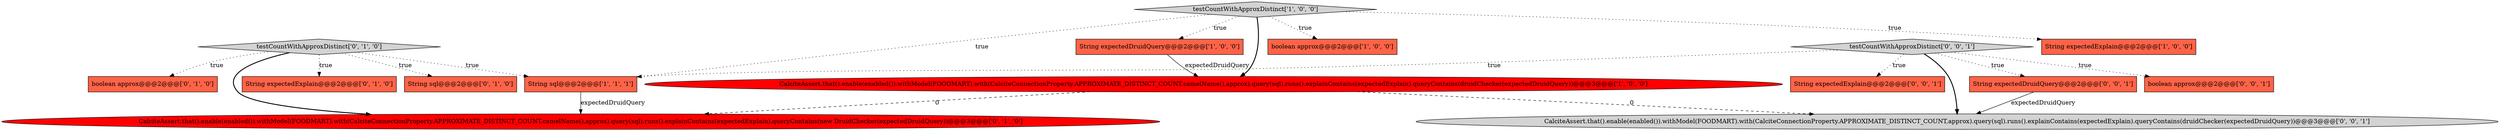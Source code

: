 digraph {
5 [style = filled, label = "CalciteAssert.that().enable(enabled()).withModel(FOODMART).with(CalciteConnectionProperty.APPROXIMATE_DISTINCT_COUNT.camelName(),approx).query(sql).runs().explainContains(expectedExplain).queryContains(druidChecker(expectedDruidQuery))@@@3@@@['1', '0', '0']", fillcolor = red, shape = ellipse image = "AAA1AAABBB1BBB"];
0 [style = filled, label = "String expectedDruidQuery@@@2@@@['1', '0', '0']", fillcolor = tomato, shape = box image = "AAA0AAABBB1BBB"];
6 [style = filled, label = "String sql@@@2@@@['0', '1', '0']", fillcolor = tomato, shape = box image = "AAA0AAABBB2BBB"];
8 [style = filled, label = "testCountWithApproxDistinct['0', '1', '0']", fillcolor = lightgray, shape = diamond image = "AAA0AAABBB2BBB"];
10 [style = filled, label = "boolean approx@@@2@@@['0', '1', '0']", fillcolor = tomato, shape = box image = "AAA0AAABBB2BBB"];
14 [style = filled, label = "String expectedExplain@@@2@@@['0', '0', '1']", fillcolor = tomato, shape = box image = "AAA0AAABBB3BBB"];
7 [style = filled, label = "String expectedExplain@@@2@@@['0', '1', '0']", fillcolor = tomato, shape = box image = "AAA0AAABBB2BBB"];
9 [style = filled, label = "CalciteAssert.that().enable(enabled()).withModel(FOODMART).with(CalciteConnectionProperty.APPROXIMATE_DISTINCT_COUNT.camelName(),approx).query(sql).runs().explainContains(expectedExplain).queryContains(new DruidChecker(expectedDruidQuery))@@@3@@@['0', '1', '0']", fillcolor = red, shape = ellipse image = "AAA1AAABBB2BBB"];
3 [style = filled, label = "boolean approx@@@2@@@['1', '0', '0']", fillcolor = tomato, shape = box image = "AAA0AAABBB1BBB"];
12 [style = filled, label = "CalciteAssert.that().enable(enabled()).withModel(FOODMART).with(CalciteConnectionProperty.APPROXIMATE_DISTINCT_COUNT,approx).query(sql).runs().explainContains(expectedExplain).queryContains(druidChecker(expectedDruidQuery))@@@3@@@['0', '0', '1']", fillcolor = lightgray, shape = ellipse image = "AAA0AAABBB3BBB"];
13 [style = filled, label = "boolean approx@@@2@@@['0', '0', '1']", fillcolor = tomato, shape = box image = "AAA0AAABBB3BBB"];
15 [style = filled, label = "testCountWithApproxDistinct['0', '0', '1']", fillcolor = lightgray, shape = diamond image = "AAA0AAABBB3BBB"];
4 [style = filled, label = "String sql@@@2@@@['1', '1', '1']", fillcolor = tomato, shape = box image = "AAA0AAABBB1BBB"];
2 [style = filled, label = "testCountWithApproxDistinct['1', '0', '0']", fillcolor = lightgray, shape = diamond image = "AAA0AAABBB1BBB"];
11 [style = filled, label = "String expectedDruidQuery@@@2@@@['0', '0', '1']", fillcolor = tomato, shape = box image = "AAA0AAABBB3BBB"];
1 [style = filled, label = "String expectedExplain@@@2@@@['1', '0', '0']", fillcolor = tomato, shape = box image = "AAA0AAABBB1BBB"];
11->12 [style = solid, label="expectedDruidQuery"];
2->3 [style = dotted, label="true"];
8->9 [style = bold, label=""];
8->7 [style = dotted, label="true"];
5->9 [style = dashed, label="0"];
15->12 [style = bold, label=""];
2->5 [style = bold, label=""];
5->12 [style = dashed, label="0"];
2->0 [style = dotted, label="true"];
4->9 [style = solid, label="expectedDruidQuery"];
8->6 [style = dotted, label="true"];
8->10 [style = dotted, label="true"];
15->14 [style = dotted, label="true"];
2->1 [style = dotted, label="true"];
8->4 [style = dotted, label="true"];
15->4 [style = dotted, label="true"];
2->4 [style = dotted, label="true"];
15->13 [style = dotted, label="true"];
15->11 [style = dotted, label="true"];
0->5 [style = solid, label="expectedDruidQuery"];
}
